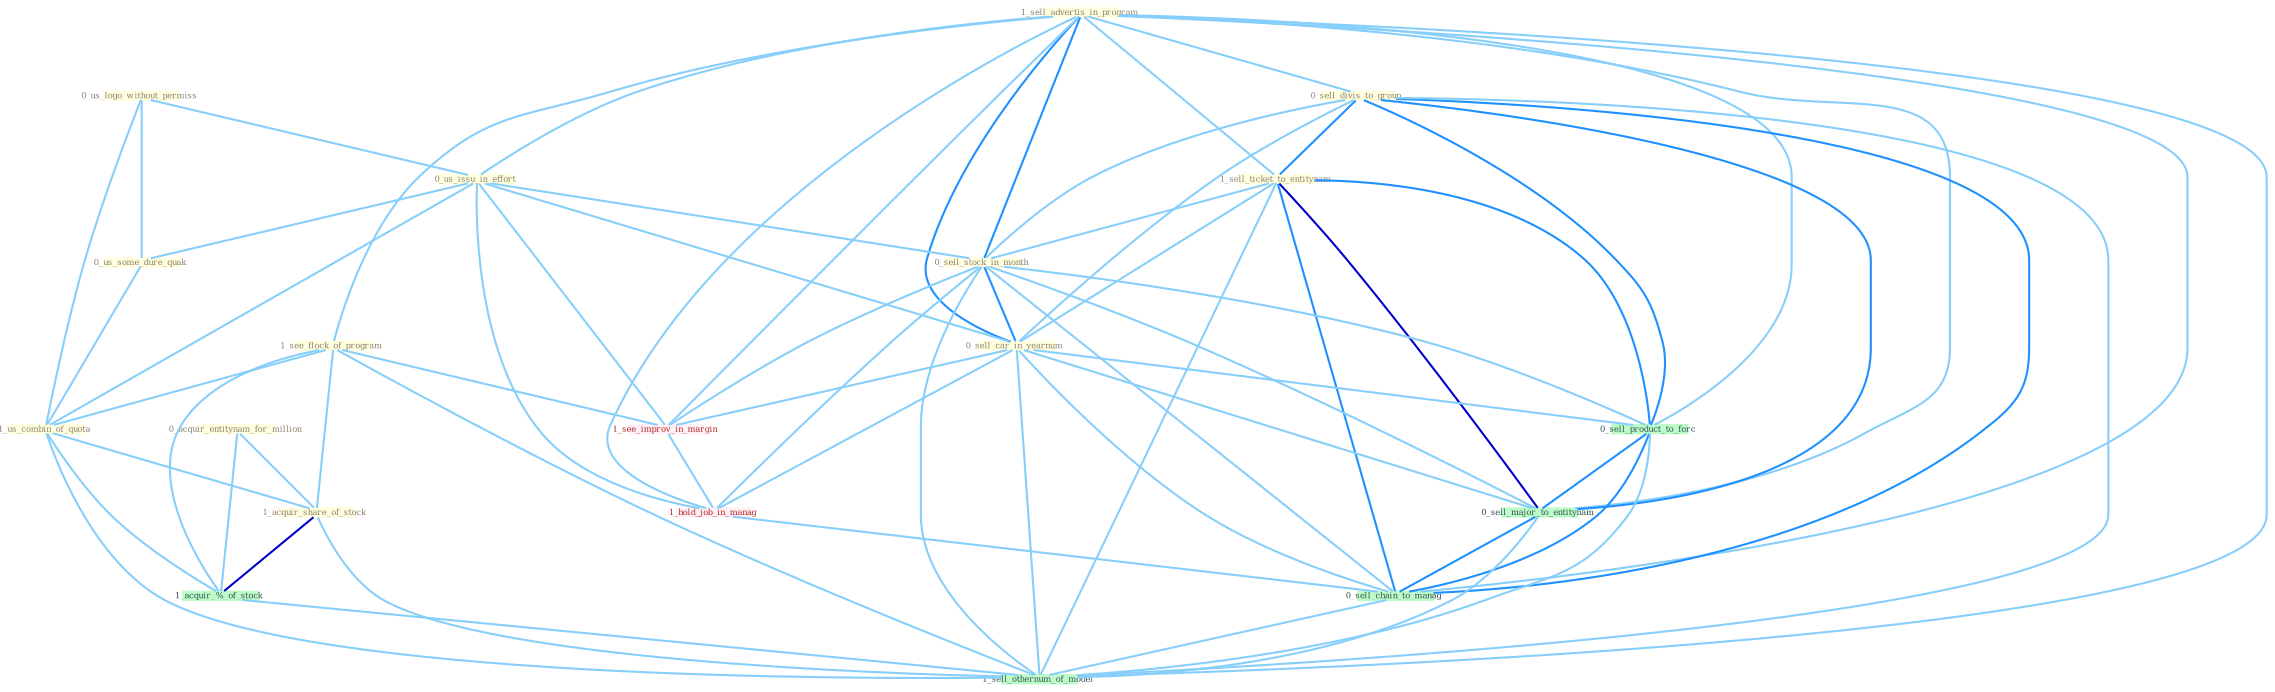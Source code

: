 Graph G{ 
    node
    [shape=polygon,style=filled,width=.5,height=.06,color="#BDFCC9",fixedsize=true,fontsize=4,
    fontcolor="#2f4f4f"];
    {node
    [color="#ffffe0", fontcolor="#8b7d6b"] "0_acquir_entitynam_for_million " "1_sell_advertis_in_program " "0_sell_divis_to_group " "1_sell_ticket_to_entitynam " "0_us_logo_without_permiss " "1_see_flock_of_program " "0_us_issu_in_effort " "0_sell_stock_in_month " "0_sell_car_in_yearnum " "0_us_some_dure_quak " "1_us_combin_of_quota " "1_acquir_share_of_stock "}
{node [color="#fff0f5", fontcolor="#b22222"] "1_see_improv_in_margin " "1_hold_job_in_manag "}
edge [color="#B0E2FF"];

	"0_acquir_entitynam_for_million " -- "1_acquir_share_of_stock " [w="1", color="#87cefa" ];
	"0_acquir_entitynam_for_million " -- "1_acquir_%_of_stock " [w="1", color="#87cefa" ];
	"1_sell_advertis_in_program " -- "0_sell_divis_to_group " [w="1", color="#87cefa" ];
	"1_sell_advertis_in_program " -- "1_sell_ticket_to_entitynam " [w="1", color="#87cefa" ];
	"1_sell_advertis_in_program " -- "1_see_flock_of_program " [w="1", color="#87cefa" ];
	"1_sell_advertis_in_program " -- "0_us_issu_in_effort " [w="1", color="#87cefa" ];
	"1_sell_advertis_in_program " -- "0_sell_stock_in_month " [w="2", color="#1e90ff" , len=0.8];
	"1_sell_advertis_in_program " -- "0_sell_car_in_yearnum " [w="2", color="#1e90ff" , len=0.8];
	"1_sell_advertis_in_program " -- "1_see_improv_in_margin " [w="1", color="#87cefa" ];
	"1_sell_advertis_in_program " -- "1_hold_job_in_manag " [w="1", color="#87cefa" ];
	"1_sell_advertis_in_program " -- "0_sell_product_to_forc " [w="1", color="#87cefa" ];
	"1_sell_advertis_in_program " -- "0_sell_major_to_entitynam " [w="1", color="#87cefa" ];
	"1_sell_advertis_in_program " -- "0_sell_chain_to_manag " [w="1", color="#87cefa" ];
	"1_sell_advertis_in_program " -- "1_sell_othernum_of_model " [w="1", color="#87cefa" ];
	"0_sell_divis_to_group " -- "1_sell_ticket_to_entitynam " [w="2", color="#1e90ff" , len=0.8];
	"0_sell_divis_to_group " -- "0_sell_stock_in_month " [w="1", color="#87cefa" ];
	"0_sell_divis_to_group " -- "0_sell_car_in_yearnum " [w="1", color="#87cefa" ];
	"0_sell_divis_to_group " -- "0_sell_product_to_forc " [w="2", color="#1e90ff" , len=0.8];
	"0_sell_divis_to_group " -- "0_sell_major_to_entitynam " [w="2", color="#1e90ff" , len=0.8];
	"0_sell_divis_to_group " -- "0_sell_chain_to_manag " [w="2", color="#1e90ff" , len=0.8];
	"0_sell_divis_to_group " -- "1_sell_othernum_of_model " [w="1", color="#87cefa" ];
	"1_sell_ticket_to_entitynam " -- "0_sell_stock_in_month " [w="1", color="#87cefa" ];
	"1_sell_ticket_to_entitynam " -- "0_sell_car_in_yearnum " [w="1", color="#87cefa" ];
	"1_sell_ticket_to_entitynam " -- "0_sell_product_to_forc " [w="2", color="#1e90ff" , len=0.8];
	"1_sell_ticket_to_entitynam " -- "0_sell_major_to_entitynam " [w="3", color="#0000cd" , len=0.6];
	"1_sell_ticket_to_entitynam " -- "0_sell_chain_to_manag " [w="2", color="#1e90ff" , len=0.8];
	"1_sell_ticket_to_entitynam " -- "1_sell_othernum_of_model " [w="1", color="#87cefa" ];
	"0_us_logo_without_permiss " -- "0_us_issu_in_effort " [w="1", color="#87cefa" ];
	"0_us_logo_without_permiss " -- "0_us_some_dure_quak " [w="1", color="#87cefa" ];
	"0_us_logo_without_permiss " -- "1_us_combin_of_quota " [w="1", color="#87cefa" ];
	"1_see_flock_of_program " -- "1_us_combin_of_quota " [w="1", color="#87cefa" ];
	"1_see_flock_of_program " -- "1_acquir_share_of_stock " [w="1", color="#87cefa" ];
	"1_see_flock_of_program " -- "1_see_improv_in_margin " [w="1", color="#87cefa" ];
	"1_see_flock_of_program " -- "1_acquir_%_of_stock " [w="1", color="#87cefa" ];
	"1_see_flock_of_program " -- "1_sell_othernum_of_model " [w="1", color="#87cefa" ];
	"0_us_issu_in_effort " -- "0_sell_stock_in_month " [w="1", color="#87cefa" ];
	"0_us_issu_in_effort " -- "0_sell_car_in_yearnum " [w="1", color="#87cefa" ];
	"0_us_issu_in_effort " -- "0_us_some_dure_quak " [w="1", color="#87cefa" ];
	"0_us_issu_in_effort " -- "1_us_combin_of_quota " [w="1", color="#87cefa" ];
	"0_us_issu_in_effort " -- "1_see_improv_in_margin " [w="1", color="#87cefa" ];
	"0_us_issu_in_effort " -- "1_hold_job_in_manag " [w="1", color="#87cefa" ];
	"0_sell_stock_in_month " -- "0_sell_car_in_yearnum " [w="2", color="#1e90ff" , len=0.8];
	"0_sell_stock_in_month " -- "1_see_improv_in_margin " [w="1", color="#87cefa" ];
	"0_sell_stock_in_month " -- "1_hold_job_in_manag " [w="1", color="#87cefa" ];
	"0_sell_stock_in_month " -- "0_sell_product_to_forc " [w="1", color="#87cefa" ];
	"0_sell_stock_in_month " -- "0_sell_major_to_entitynam " [w="1", color="#87cefa" ];
	"0_sell_stock_in_month " -- "0_sell_chain_to_manag " [w="1", color="#87cefa" ];
	"0_sell_stock_in_month " -- "1_sell_othernum_of_model " [w="1", color="#87cefa" ];
	"0_sell_car_in_yearnum " -- "1_see_improv_in_margin " [w="1", color="#87cefa" ];
	"0_sell_car_in_yearnum " -- "1_hold_job_in_manag " [w="1", color="#87cefa" ];
	"0_sell_car_in_yearnum " -- "0_sell_product_to_forc " [w="1", color="#87cefa" ];
	"0_sell_car_in_yearnum " -- "0_sell_major_to_entitynam " [w="1", color="#87cefa" ];
	"0_sell_car_in_yearnum " -- "0_sell_chain_to_manag " [w="1", color="#87cefa" ];
	"0_sell_car_in_yearnum " -- "1_sell_othernum_of_model " [w="1", color="#87cefa" ];
	"0_us_some_dure_quak " -- "1_us_combin_of_quota " [w="1", color="#87cefa" ];
	"1_us_combin_of_quota " -- "1_acquir_share_of_stock " [w="1", color="#87cefa" ];
	"1_us_combin_of_quota " -- "1_acquir_%_of_stock " [w="1", color="#87cefa" ];
	"1_us_combin_of_quota " -- "1_sell_othernum_of_model " [w="1", color="#87cefa" ];
	"1_acquir_share_of_stock " -- "1_acquir_%_of_stock " [w="3", color="#0000cd" , len=0.6];
	"1_acquir_share_of_stock " -- "1_sell_othernum_of_model " [w="1", color="#87cefa" ];
	"1_see_improv_in_margin " -- "1_hold_job_in_manag " [w="1", color="#87cefa" ];
	"1_acquir_%_of_stock " -- "1_sell_othernum_of_model " [w="1", color="#87cefa" ];
	"1_hold_job_in_manag " -- "0_sell_chain_to_manag " [w="1", color="#87cefa" ];
	"0_sell_product_to_forc " -- "0_sell_major_to_entitynam " [w="2", color="#1e90ff" , len=0.8];
	"0_sell_product_to_forc " -- "0_sell_chain_to_manag " [w="2", color="#1e90ff" , len=0.8];
	"0_sell_product_to_forc " -- "1_sell_othernum_of_model " [w="1", color="#87cefa" ];
	"0_sell_major_to_entitynam " -- "0_sell_chain_to_manag " [w="2", color="#1e90ff" , len=0.8];
	"0_sell_major_to_entitynam " -- "1_sell_othernum_of_model " [w="1", color="#87cefa" ];
	"0_sell_chain_to_manag " -- "1_sell_othernum_of_model " [w="1", color="#87cefa" ];
}